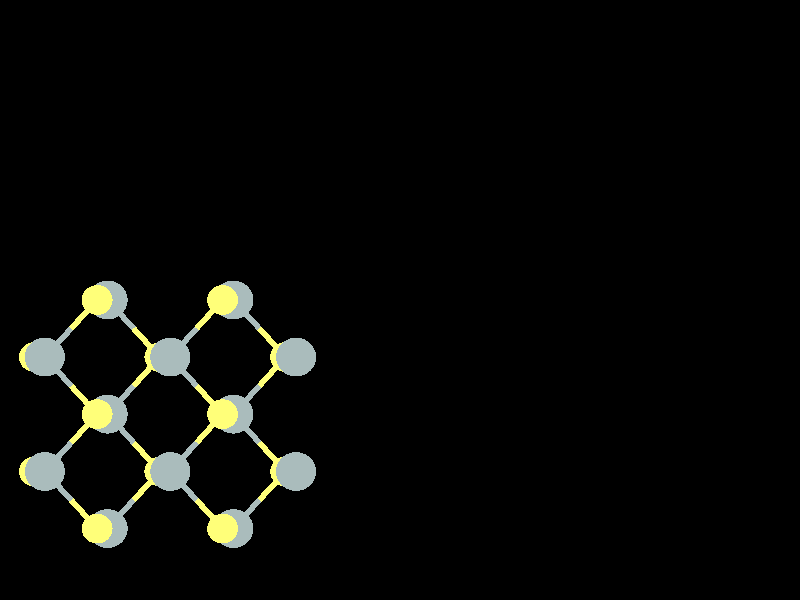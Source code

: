 #include "colors.inc"
#include "finish.inc"

global_settings {assumed_gamma 1 max_trace_level 6}
background {color White transmit 1.0}
camera {orthographic
  right -27.55*x up 21.34*y
  direction 1.00*z
  location <0,0,50.00> look_at <0,0,0>}


light_source {<  2.00,   3.00,  40.00> color White
  area_light <0.70, 0, 0>, <0, 0.70, 0>, 3, 3
  adaptive 1 jitter}
// no fog
#declare simple = finish {phong 0.7}
#declare pale = finish {ambient 0.5 diffuse 0.85 roughness 0.001 specular 0.200 }
#declare intermediate = finish {ambient 0.3 diffuse 0.6 specular 0.1 roughness 0.04}
#declare vmd = finish {ambient 0.0 diffuse 0.65 phong 0.1 phong_size 40.0 specular 0.5 }
#declare jmol = finish {ambient 0.2 diffuse 0.6 specular 1 roughness 0.001 metallic}
#declare ase2 = finish {ambient 0.05 brilliance 3 diffuse 0.6 metallic specular 0.7 roughness 0.04 reflection 0.15}
#declare ase3 = finish {ambient 0.15 brilliance 2 diffuse 0.6 metallic specular 1.0 roughness 0.001 reflection 0.0}
#declare glass = finish {ambient 0.05 diffuse 0.3 specular 1.0 roughness 0.001}
#declare glass2 = finish {ambient 0.01 diffuse 0.3 specular 1.0 reflection 0.25 roughness 0.001}
#declare Rcell = 0.000;
#declare Rbond = 0.100;

#macro atom(LOC, R, COL, TRANS, FIN)
  sphere{LOC, R texture{pigment{color COL transmit TRANS} finish{FIN}}}
#end
#macro constrain(LOC, R, COL, TRANS FIN)
union{torus{R, Rcell rotate 45*z texture{pigment{color COL transmit TRANS} finish{FIN}}}
     torus{R, Rcell rotate -45*z texture{pigment{color COL transmit TRANS} finish{FIN}}}
     translate LOC}
#end

cylinder {<-12.83, -10.16, -17.11>, < 13.12, -10.16, -17.11>, Rcell pigment {Black}}
cylinder {<-12.83,  10.16, -17.11>, < 13.12,  10.16, -17.11>, Rcell pigment {Black}}
cylinder {<-12.83,  10.16,   0.00>, < 13.12,  10.16,   0.00>, Rcell pigment {Black}}
cylinder {<-12.83, -10.16,   0.00>, < 13.12, -10.16,   0.00>, Rcell pigment {Black}}
cylinder {<-12.83, -10.16, -17.11>, <-12.83,  10.16, -17.11>, Rcell pigment {Black}}
cylinder {< 13.12, -10.16, -17.11>, < 13.12,  10.16, -17.11>, Rcell pigment {Black}}
cylinder {< 13.12, -10.16,   0.00>, < 13.12,  10.16,   0.00>, Rcell pigment {Black}}
cylinder {<-12.83, -10.16,   0.00>, <-12.83,  10.16,   0.00>, Rcell pigment {Black}}
cylinder {<-12.83, -10.16, -17.11>, <-12.83, -10.16,   0.00>, Rcell pigment {Black}}
cylinder {< 13.12, -10.16, -17.11>, < 13.12, -10.16,   0.00>, Rcell pigment {Black}}
cylinder {< 13.12,  10.16, -17.11>, < 13.12,  10.16,   0.00>, Rcell pigment {Black}}
cylinder {<-12.83,  10.16, -17.11>, <-12.83,  10.16,   0.00>, Rcell pigment {Black}}
atom(<-10.43,  -8.13,  -7.42>, 0.53, rgb <1.00, 1.00, 0.19>, 0.0, ase3) // #0
atom(<-10.07,  -8.13,  -9.99>, 0.69, rgb <0.40, 0.50, 0.50>, 0.0, ase3) // #1
atom(<-12.59,  -6.10,  -9.69>, 0.53, rgb <1.00, 1.00, 0.19>, 0.0, ase3) // #2
atom(<-10.43,  -4.06,  -7.42>, 0.53, rgb <1.00, 1.00, 0.19>, 0.0, ase3) // #3
atom(<-12.23,  -6.10,  -7.12>, 0.69, rgb <0.40, 0.50, 0.50>, 0.0, ase3) // #4
atom(<-10.07,  -4.06,  -9.99>, 0.69, rgb <0.40, 0.50, 0.50>, 0.0, ase3) // #5
atom(<-12.59,  -2.03,  -9.69>, 0.53, rgb <1.00, 1.00, 0.19>, 0.0, ase3) // #6
atom(<-10.43,  -0.00,  -7.42>, 0.53, rgb <1.00, 1.00, 0.19>, 0.0, ase3) // #7
atom(<-12.23,  -2.03,  -7.12>, 0.69, rgb <0.40, 0.50, 0.50>, 0.0, ase3) // #8
atom(<-10.07,  -0.00,  -9.99>, 0.69, rgb <0.40, 0.50, 0.50>, 0.0, ase3) // #9
atom(< -6.11,  -8.13,  -7.42>, 0.53, rgb <1.00, 1.00, 0.19>, 0.0, ase3) // #10
atom(< -5.74,  -8.13,  -9.99>, 0.69, rgb <0.40, 0.50, 0.50>, 0.0, ase3) // #11
atom(< -8.27,  -6.10,  -9.69>, 0.53, rgb <1.00, 1.00, 0.19>, 0.0, ase3) // #12
atom(< -6.11,  -4.06,  -7.42>, 0.53, rgb <1.00, 1.00, 0.19>, 0.0, ase3) // #13
atom(< -7.91,  -6.10,  -7.12>, 0.69, rgb <0.40, 0.50, 0.50>, 0.0, ase3) // #14
atom(< -5.74,  -4.06,  -9.99>, 0.69, rgb <0.40, 0.50, 0.50>, 0.0, ase3) // #15
atom(< -8.27,  -2.03,  -9.69>, 0.53, rgb <1.00, 1.00, 0.19>, 0.0, ase3) // #16
atom(< -6.11,  -0.00,  -7.42>, 0.53, rgb <1.00, 1.00, 0.19>, 0.0, ase3) // #17
atom(< -7.91,  -2.03,  -7.12>, 0.69, rgb <0.40, 0.50, 0.50>, 0.0, ase3) // #18
atom(< -5.74,  -0.00,  -9.99>, 0.69, rgb <0.40, 0.50, 0.50>, 0.0, ase3) // #19
atom(< -3.94,  -6.10,  -9.69>, 0.53, rgb <1.00, 1.00, 0.19>, 0.0, ase3) // #20
atom(< -3.58,  -6.10,  -7.12>, 0.69, rgb <0.40, 0.50, 0.50>, 0.0, ase3) // #21
atom(< -3.94,  -2.03,  -9.69>, 0.53, rgb <1.00, 1.00, 0.19>, 0.0, ase3) // #22
atom(< -3.58,  -2.03,  -7.12>, 0.69, rgb <0.40, 0.50, 0.50>, 0.0, ase3) // #23
cylinder {<-10.43,  -8.13,  -7.42>, <-10.25,  -8.13,  -8.70>, Rbond texture{pigment {color rgb <1.00, 1.00, 0.19> transmit 0.0} finish{ase3}}}
cylinder {<-10.07,  -8.13,  -9.99>, <-10.25,  -8.13,  -8.70>, Rbond texture{pigment {color rgb <0.40, 0.50, 0.50> transmit 0.0} finish{ase3}}}
cylinder {<-10.43,  -8.13,  -7.42>, <-11.33,  -7.11,  -7.27>, Rbond texture{pigment {color rgb <1.00, 1.00, 0.19> transmit 0.0} finish{ase3}}}
cylinder {<-12.23,  -6.10,  -7.12>, <-11.33,  -7.11,  -7.27>, Rbond texture{pigment {color rgb <0.40, 0.50, 0.50> transmit 0.0} finish{ase3}}}
cylinder {<-10.07,  -8.13,  -9.99>, < -9.17,  -7.11,  -9.84>, Rbond texture{pigment {color rgb <0.40, 0.50, 0.50> transmit 0.0} finish{ase3}}}
cylinder {< -8.27,  -6.10,  -9.69>, < -9.17,  -7.11,  -9.84>, Rbond texture{pigment {color rgb <1.00, 1.00, 0.19> transmit 0.0} finish{ase3}}}
cylinder {<-12.59,  -6.10,  -9.69>, <-12.41,  -6.10,  -8.41>, Rbond texture{pigment {color rgb <1.00, 1.00, 0.19> transmit 0.0} finish{ase3}}}
cylinder {<-12.23,  -6.10,  -7.12>, <-12.41,  -6.10,  -8.41>, Rbond texture{pigment {color rgb <0.40, 0.50, 0.50> transmit 0.0} finish{ase3}}}
cylinder {<-10.43,  -4.06,  -7.42>, <-11.33,  -5.08,  -7.27>, Rbond texture{pigment {color rgb <1.00, 1.00, 0.19> transmit 0.0} finish{ase3}}}
cylinder {<-12.23,  -6.10,  -7.12>, <-11.33,  -5.08,  -7.27>, Rbond texture{pigment {color rgb <0.40, 0.50, 0.50> transmit 0.0} finish{ase3}}}
cylinder {<-10.43,  -4.06,  -7.42>, <-10.25,  -4.06,  -8.70>, Rbond texture{pigment {color rgb <1.00, 1.00, 0.19> transmit 0.0} finish{ase3}}}
cylinder {<-10.07,  -4.06,  -9.99>, <-10.25,  -4.06,  -8.70>, Rbond texture{pigment {color rgb <0.40, 0.50, 0.50> transmit 0.0} finish{ase3}}}
cylinder {<-10.43,  -4.06,  -7.42>, <-11.33,  -3.05,  -7.27>, Rbond texture{pigment {color rgb <1.00, 1.00, 0.19> transmit 0.0} finish{ase3}}}
cylinder {<-12.23,  -2.03,  -7.12>, <-11.33,  -3.05,  -7.27>, Rbond texture{pigment {color rgb <0.40, 0.50, 0.50> transmit 0.0} finish{ase3}}}
cylinder {<-10.07,  -4.06,  -9.99>, < -9.17,  -5.08,  -9.84>, Rbond texture{pigment {color rgb <0.40, 0.50, 0.50> transmit 0.0} finish{ase3}}}
cylinder {< -8.27,  -6.10,  -9.69>, < -9.17,  -5.08,  -9.84>, Rbond texture{pigment {color rgb <1.00, 1.00, 0.19> transmit 0.0} finish{ase3}}}
cylinder {<-10.07,  -4.06,  -9.99>, < -9.17,  -3.05,  -9.84>, Rbond texture{pigment {color rgb <0.40, 0.50, 0.50> transmit 0.0} finish{ase3}}}
cylinder {< -8.27,  -2.03,  -9.69>, < -9.17,  -3.05,  -9.84>, Rbond texture{pigment {color rgb <1.00, 1.00, 0.19> transmit 0.0} finish{ase3}}}
cylinder {<-12.59,  -2.03,  -9.69>, <-12.41,  -2.03,  -8.41>, Rbond texture{pigment {color rgb <1.00, 1.00, 0.19> transmit 0.0} finish{ase3}}}
cylinder {<-12.23,  -2.03,  -7.12>, <-12.41,  -2.03,  -8.41>, Rbond texture{pigment {color rgb <0.40, 0.50, 0.50> transmit 0.0} finish{ase3}}}
cylinder {<-10.43,  -0.00,  -7.42>, <-11.33,  -1.02,  -7.27>, Rbond texture{pigment {color rgb <1.00, 1.00, 0.19> transmit 0.0} finish{ase3}}}
cylinder {<-12.23,  -2.03,  -7.12>, <-11.33,  -1.02,  -7.27>, Rbond texture{pigment {color rgb <0.40, 0.50, 0.50> transmit 0.0} finish{ase3}}}
cylinder {<-10.43,  -0.00,  -7.42>, <-10.25,  -0.00,  -8.70>, Rbond texture{pigment {color rgb <1.00, 1.00, 0.19> transmit 0.0} finish{ase3}}}
cylinder {<-10.07,  -0.00,  -9.99>, <-10.25,  -0.00,  -8.70>, Rbond texture{pigment {color rgb <0.40, 0.50, 0.50> transmit 0.0} finish{ase3}}}
cylinder {<-10.07,  -0.00,  -9.99>, < -9.17,  -1.02,  -9.84>, Rbond texture{pigment {color rgb <0.40, 0.50, 0.50> transmit 0.0} finish{ase3}}}
cylinder {< -8.27,  -2.03,  -9.69>, < -9.17,  -1.02,  -9.84>, Rbond texture{pigment {color rgb <1.00, 1.00, 0.19> transmit 0.0} finish{ase3}}}
cylinder {< -6.11,  -8.13,  -7.42>, < -7.01,  -7.11,  -7.27>, Rbond texture{pigment {color rgb <1.00, 1.00, 0.19> transmit 0.0} finish{ase3}}}
cylinder {< -7.91,  -6.10,  -7.12>, < -7.01,  -7.11,  -7.27>, Rbond texture{pigment {color rgb <0.40, 0.50, 0.50> transmit 0.0} finish{ase3}}}
cylinder {< -6.11,  -8.13,  -7.42>, < -5.93,  -8.13,  -8.70>, Rbond texture{pigment {color rgb <1.00, 1.00, 0.19> transmit 0.0} finish{ase3}}}
cylinder {< -5.74,  -8.13,  -9.99>, < -5.93,  -8.13,  -8.70>, Rbond texture{pigment {color rgb <0.40, 0.50, 0.50> transmit 0.0} finish{ase3}}}
cylinder {< -5.74,  -8.13,  -9.99>, < -4.84,  -7.11,  -9.84>, Rbond texture{pigment {color rgb <0.40, 0.50, 0.50> transmit 0.0} finish{ase3}}}
cylinder {< -3.94,  -6.10,  -9.69>, < -4.84,  -7.11,  -9.84>, Rbond texture{pigment {color rgb <1.00, 1.00, 0.19> transmit 0.0} finish{ase3}}}
cylinder {< -8.27,  -6.10,  -9.69>, < -8.09,  -6.10,  -8.41>, Rbond texture{pigment {color rgb <1.00, 1.00, 0.19> transmit 0.0} finish{ase3}}}
cylinder {< -7.91,  -6.10,  -7.12>, < -8.09,  -6.10,  -8.41>, Rbond texture{pigment {color rgb <0.40, 0.50, 0.50> transmit 0.0} finish{ase3}}}
cylinder {< -6.11,  -4.06,  -7.42>, < -7.01,  -5.08,  -7.27>, Rbond texture{pigment {color rgb <1.00, 1.00, 0.19> transmit 0.0} finish{ase3}}}
cylinder {< -7.91,  -6.10,  -7.12>, < -7.01,  -5.08,  -7.27>, Rbond texture{pigment {color rgb <0.40, 0.50, 0.50> transmit 0.0} finish{ase3}}}
cylinder {< -6.11,  -4.06,  -7.42>, < -7.01,  -3.05,  -7.27>, Rbond texture{pigment {color rgb <1.00, 1.00, 0.19> transmit 0.0} finish{ase3}}}
cylinder {< -7.91,  -2.03,  -7.12>, < -7.01,  -3.05,  -7.27>, Rbond texture{pigment {color rgb <0.40, 0.50, 0.50> transmit 0.0} finish{ase3}}}
cylinder {< -6.11,  -4.06,  -7.42>, < -5.93,  -4.06,  -8.70>, Rbond texture{pigment {color rgb <1.00, 1.00, 0.19> transmit 0.0} finish{ase3}}}
cylinder {< -5.74,  -4.06,  -9.99>, < -5.93,  -4.06,  -8.70>, Rbond texture{pigment {color rgb <0.40, 0.50, 0.50> transmit 0.0} finish{ase3}}}
cylinder {< -5.74,  -4.06,  -9.99>, < -4.84,  -5.08,  -9.84>, Rbond texture{pigment {color rgb <0.40, 0.50, 0.50> transmit 0.0} finish{ase3}}}
cylinder {< -3.94,  -6.10,  -9.69>, < -4.84,  -5.08,  -9.84>, Rbond texture{pigment {color rgb <1.00, 1.00, 0.19> transmit 0.0} finish{ase3}}}
cylinder {< -5.74,  -4.06,  -9.99>, < -4.84,  -3.05,  -9.84>, Rbond texture{pigment {color rgb <0.40, 0.50, 0.50> transmit 0.0} finish{ase3}}}
cylinder {< -3.94,  -2.03,  -9.69>, < -4.84,  -3.05,  -9.84>, Rbond texture{pigment {color rgb <1.00, 1.00, 0.19> transmit 0.0} finish{ase3}}}
cylinder {< -8.27,  -2.03,  -9.69>, < -8.09,  -2.03,  -8.41>, Rbond texture{pigment {color rgb <1.00, 1.00, 0.19> transmit 0.0} finish{ase3}}}
cylinder {< -7.91,  -2.03,  -7.12>, < -8.09,  -2.03,  -8.41>, Rbond texture{pigment {color rgb <0.40, 0.50, 0.50> transmit 0.0} finish{ase3}}}
cylinder {< -6.11,  -0.00,  -7.42>, < -7.01,  -1.02,  -7.27>, Rbond texture{pigment {color rgb <1.00, 1.00, 0.19> transmit 0.0} finish{ase3}}}
cylinder {< -7.91,  -2.03,  -7.12>, < -7.01,  -1.02,  -7.27>, Rbond texture{pigment {color rgb <0.40, 0.50, 0.50> transmit 0.0} finish{ase3}}}
cylinder {< -6.11,  -0.00,  -7.42>, < -5.93,  -0.00,  -8.70>, Rbond texture{pigment {color rgb <1.00, 1.00, 0.19> transmit 0.0} finish{ase3}}}
cylinder {< -5.74,  -0.00,  -9.99>, < -5.93,  -0.00,  -8.70>, Rbond texture{pigment {color rgb <0.40, 0.50, 0.50> transmit 0.0} finish{ase3}}}
cylinder {< -5.74,  -0.00,  -9.99>, < -4.84,  -1.02,  -9.84>, Rbond texture{pigment {color rgb <0.40, 0.50, 0.50> transmit 0.0} finish{ase3}}}
cylinder {< -3.94,  -2.03,  -9.69>, < -4.84,  -1.02,  -9.84>, Rbond texture{pigment {color rgb <1.00, 1.00, 0.19> transmit 0.0} finish{ase3}}}
cylinder {< -3.94,  -6.10,  -9.69>, < -3.76,  -6.10,  -8.41>, Rbond texture{pigment {color rgb <1.00, 1.00, 0.19> transmit 0.0} finish{ase3}}}
cylinder {< -3.58,  -6.10,  -7.12>, < -3.76,  -6.10,  -8.41>, Rbond texture{pigment {color rgb <0.40, 0.50, 0.50> transmit 0.0} finish{ase3}}}
cylinder {< -3.94,  -2.03,  -9.69>, < -3.76,  -2.03,  -8.41>, Rbond texture{pigment {color rgb <1.00, 1.00, 0.19> transmit 0.0} finish{ase3}}}
cylinder {< -3.58,  -2.03,  -7.12>, < -3.76,  -2.03,  -8.41>, Rbond texture{pigment {color rgb <0.40, 0.50, 0.50> transmit 0.0} finish{ase3}}}
// no constraints
